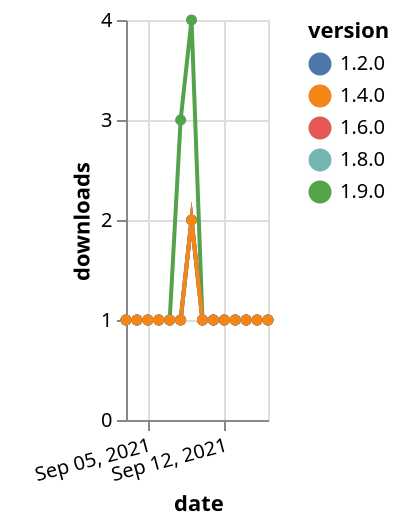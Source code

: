 {"$schema": "https://vega.github.io/schema/vega-lite/v5.json", "description": "A simple bar chart with embedded data.", "data": {"values": [{"date": "2021-09-03", "total": 204, "delta": 1, "version": "1.6.0"}, {"date": "2021-09-04", "total": 205, "delta": 1, "version": "1.6.0"}, {"date": "2021-09-05", "total": 206, "delta": 1, "version": "1.6.0"}, {"date": "2021-09-06", "total": 207, "delta": 1, "version": "1.6.0"}, {"date": "2021-09-07", "total": 208, "delta": 1, "version": "1.6.0"}, {"date": "2021-09-08", "total": 209, "delta": 1, "version": "1.6.0"}, {"date": "2021-09-09", "total": 211, "delta": 2, "version": "1.6.0"}, {"date": "2021-09-10", "total": 212, "delta": 1, "version": "1.6.0"}, {"date": "2021-09-11", "total": 213, "delta": 1, "version": "1.6.0"}, {"date": "2021-09-12", "total": 214, "delta": 1, "version": "1.6.0"}, {"date": "2021-09-13", "total": 215, "delta": 1, "version": "1.6.0"}, {"date": "2021-09-14", "total": 216, "delta": 1, "version": "1.6.0"}, {"date": "2021-09-15", "total": 217, "delta": 1, "version": "1.6.0"}, {"date": "2021-09-16", "total": 218, "delta": 1, "version": "1.6.0"}, {"date": "2021-09-03", "total": 174, "delta": 1, "version": "1.8.0"}, {"date": "2021-09-04", "total": 175, "delta": 1, "version": "1.8.0"}, {"date": "2021-09-05", "total": 176, "delta": 1, "version": "1.8.0"}, {"date": "2021-09-06", "total": 177, "delta": 1, "version": "1.8.0"}, {"date": "2021-09-07", "total": 178, "delta": 1, "version": "1.8.0"}, {"date": "2021-09-08", "total": 179, "delta": 1, "version": "1.8.0"}, {"date": "2021-09-09", "total": 181, "delta": 2, "version": "1.8.0"}, {"date": "2021-09-10", "total": 182, "delta": 1, "version": "1.8.0"}, {"date": "2021-09-11", "total": 183, "delta": 1, "version": "1.8.0"}, {"date": "2021-09-12", "total": 184, "delta": 1, "version": "1.8.0"}, {"date": "2021-09-13", "total": 185, "delta": 1, "version": "1.8.0"}, {"date": "2021-09-14", "total": 186, "delta": 1, "version": "1.8.0"}, {"date": "2021-09-15", "total": 187, "delta": 1, "version": "1.8.0"}, {"date": "2021-09-16", "total": 188, "delta": 1, "version": "1.8.0"}, {"date": "2021-09-03", "total": 201, "delta": 1, "version": "1.9.0"}, {"date": "2021-09-04", "total": 202, "delta": 1, "version": "1.9.0"}, {"date": "2021-09-05", "total": 203, "delta": 1, "version": "1.9.0"}, {"date": "2021-09-06", "total": 204, "delta": 1, "version": "1.9.0"}, {"date": "2021-09-07", "total": 205, "delta": 1, "version": "1.9.0"}, {"date": "2021-09-08", "total": 208, "delta": 3, "version": "1.9.0"}, {"date": "2021-09-09", "total": 212, "delta": 4, "version": "1.9.0"}, {"date": "2021-09-10", "total": 213, "delta": 1, "version": "1.9.0"}, {"date": "2021-09-11", "total": 214, "delta": 1, "version": "1.9.0"}, {"date": "2021-09-12", "total": 215, "delta": 1, "version": "1.9.0"}, {"date": "2021-09-13", "total": 216, "delta": 1, "version": "1.9.0"}, {"date": "2021-09-14", "total": 217, "delta": 1, "version": "1.9.0"}, {"date": "2021-09-15", "total": 218, "delta": 1, "version": "1.9.0"}, {"date": "2021-09-16", "total": 219, "delta": 1, "version": "1.9.0"}, {"date": "2021-09-03", "total": 253, "delta": 1, "version": "1.2.0"}, {"date": "2021-09-04", "total": 254, "delta": 1, "version": "1.2.0"}, {"date": "2021-09-05", "total": 255, "delta": 1, "version": "1.2.0"}, {"date": "2021-09-06", "total": 256, "delta": 1, "version": "1.2.0"}, {"date": "2021-09-07", "total": 257, "delta": 1, "version": "1.2.0"}, {"date": "2021-09-08", "total": 258, "delta": 1, "version": "1.2.0"}, {"date": "2021-09-09", "total": 260, "delta": 2, "version": "1.2.0"}, {"date": "2021-09-10", "total": 261, "delta": 1, "version": "1.2.0"}, {"date": "2021-09-11", "total": 262, "delta": 1, "version": "1.2.0"}, {"date": "2021-09-12", "total": 263, "delta": 1, "version": "1.2.0"}, {"date": "2021-09-13", "total": 264, "delta": 1, "version": "1.2.0"}, {"date": "2021-09-14", "total": 265, "delta": 1, "version": "1.2.0"}, {"date": "2021-09-15", "total": 266, "delta": 1, "version": "1.2.0"}, {"date": "2021-09-16", "total": 267, "delta": 1, "version": "1.2.0"}, {"date": "2021-09-03", "total": 211, "delta": 1, "version": "1.4.0"}, {"date": "2021-09-04", "total": 212, "delta": 1, "version": "1.4.0"}, {"date": "2021-09-05", "total": 213, "delta": 1, "version": "1.4.0"}, {"date": "2021-09-06", "total": 214, "delta": 1, "version": "1.4.0"}, {"date": "2021-09-07", "total": 215, "delta": 1, "version": "1.4.0"}, {"date": "2021-09-08", "total": 216, "delta": 1, "version": "1.4.0"}, {"date": "2021-09-09", "total": 218, "delta": 2, "version": "1.4.0"}, {"date": "2021-09-10", "total": 219, "delta": 1, "version": "1.4.0"}, {"date": "2021-09-11", "total": 220, "delta": 1, "version": "1.4.0"}, {"date": "2021-09-12", "total": 221, "delta": 1, "version": "1.4.0"}, {"date": "2021-09-13", "total": 222, "delta": 1, "version": "1.4.0"}, {"date": "2021-09-14", "total": 223, "delta": 1, "version": "1.4.0"}, {"date": "2021-09-15", "total": 224, "delta": 1, "version": "1.4.0"}, {"date": "2021-09-16", "total": 225, "delta": 1, "version": "1.4.0"}]}, "width": "container", "mark": {"type": "line", "point": {"filled": true}}, "encoding": {"x": {"field": "date", "type": "temporal", "timeUnit": "yearmonthdate", "title": "date", "axis": {"labelAngle": -15}}, "y": {"field": "delta", "type": "quantitative", "title": "downloads"}, "color": {"field": "version", "type": "nominal"}, "tooltip": {"field": "delta"}}}